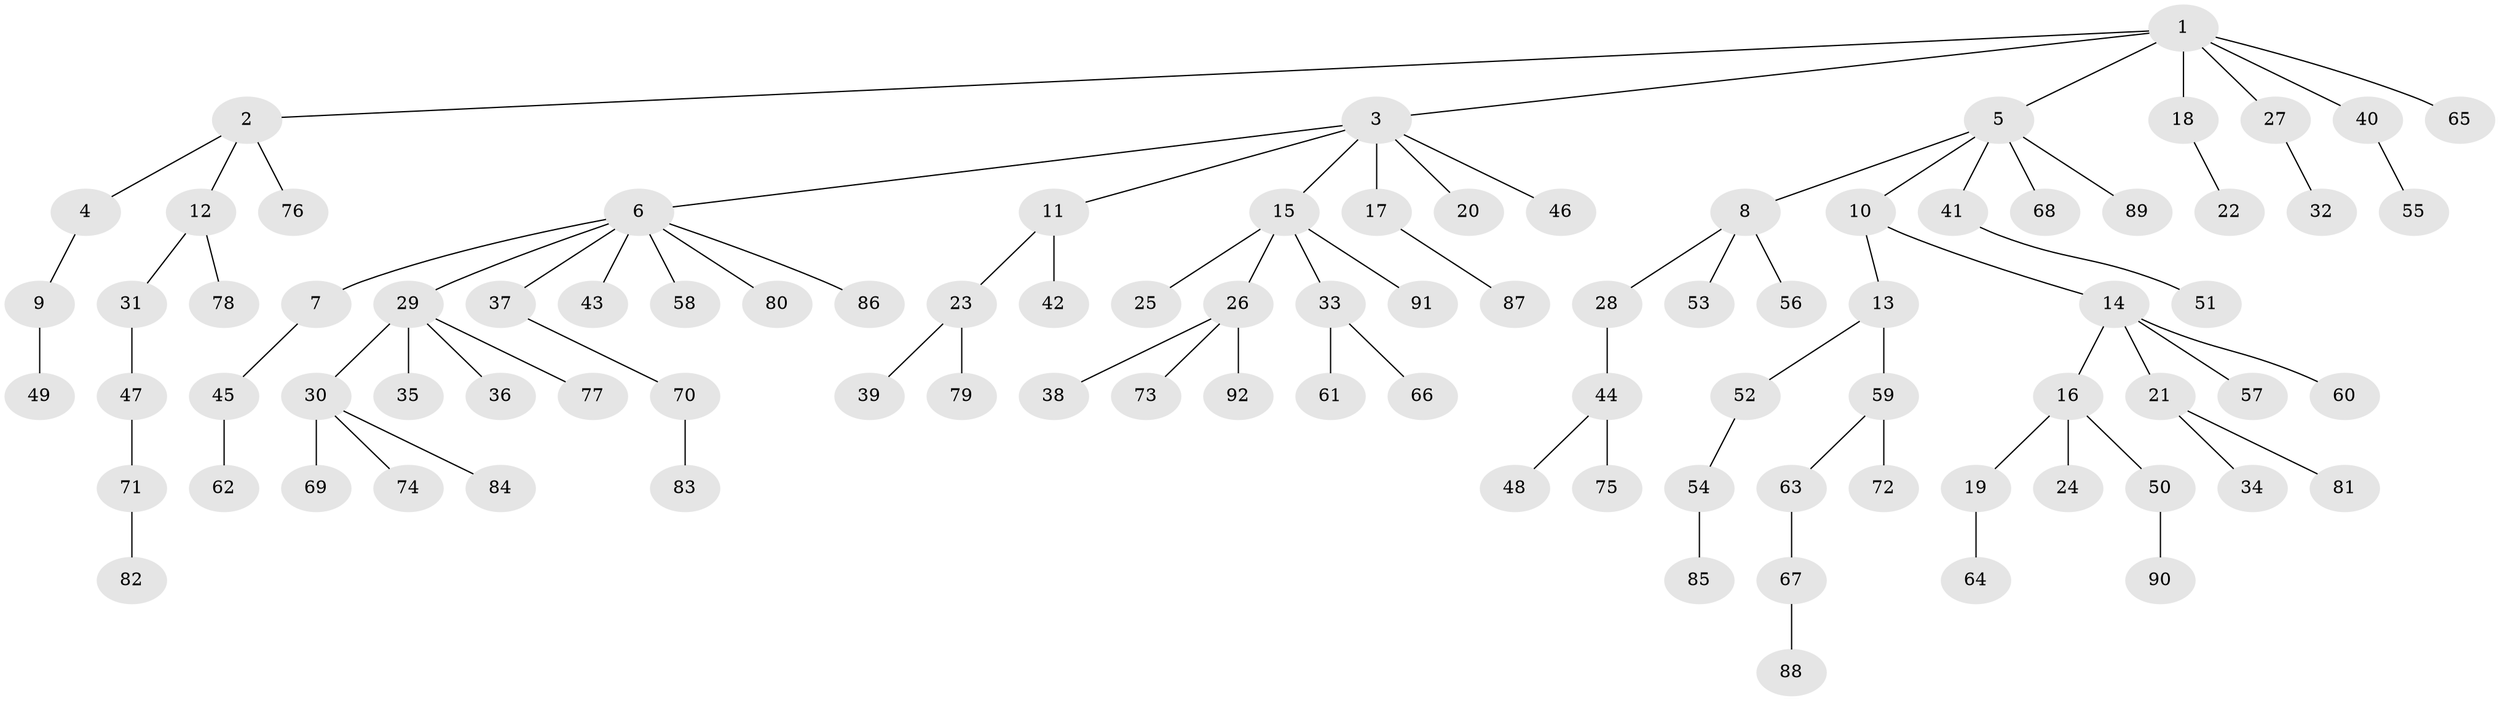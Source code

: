 // coarse degree distribution, {11: 0.015873015873015872, 3: 0.09523809523809523, 6: 0.015873015873015872, 2: 0.19047619047619047, 8: 0.015873015873015872, 4: 0.047619047619047616, 7: 0.015873015873015872, 1: 0.6031746031746031}
// Generated by graph-tools (version 1.1) at 2025/42/03/06/25 10:42:05]
// undirected, 92 vertices, 91 edges
graph export_dot {
graph [start="1"]
  node [color=gray90,style=filled];
  1;
  2;
  3;
  4;
  5;
  6;
  7;
  8;
  9;
  10;
  11;
  12;
  13;
  14;
  15;
  16;
  17;
  18;
  19;
  20;
  21;
  22;
  23;
  24;
  25;
  26;
  27;
  28;
  29;
  30;
  31;
  32;
  33;
  34;
  35;
  36;
  37;
  38;
  39;
  40;
  41;
  42;
  43;
  44;
  45;
  46;
  47;
  48;
  49;
  50;
  51;
  52;
  53;
  54;
  55;
  56;
  57;
  58;
  59;
  60;
  61;
  62;
  63;
  64;
  65;
  66;
  67;
  68;
  69;
  70;
  71;
  72;
  73;
  74;
  75;
  76;
  77;
  78;
  79;
  80;
  81;
  82;
  83;
  84;
  85;
  86;
  87;
  88;
  89;
  90;
  91;
  92;
  1 -- 2;
  1 -- 3;
  1 -- 5;
  1 -- 18;
  1 -- 27;
  1 -- 40;
  1 -- 65;
  2 -- 4;
  2 -- 12;
  2 -- 76;
  3 -- 6;
  3 -- 11;
  3 -- 15;
  3 -- 17;
  3 -- 20;
  3 -- 46;
  4 -- 9;
  5 -- 8;
  5 -- 10;
  5 -- 41;
  5 -- 68;
  5 -- 89;
  6 -- 7;
  6 -- 29;
  6 -- 37;
  6 -- 43;
  6 -- 58;
  6 -- 80;
  6 -- 86;
  7 -- 45;
  8 -- 28;
  8 -- 53;
  8 -- 56;
  9 -- 49;
  10 -- 13;
  10 -- 14;
  11 -- 23;
  11 -- 42;
  12 -- 31;
  12 -- 78;
  13 -- 52;
  13 -- 59;
  14 -- 16;
  14 -- 21;
  14 -- 57;
  14 -- 60;
  15 -- 25;
  15 -- 26;
  15 -- 33;
  15 -- 91;
  16 -- 19;
  16 -- 24;
  16 -- 50;
  17 -- 87;
  18 -- 22;
  19 -- 64;
  21 -- 34;
  21 -- 81;
  23 -- 39;
  23 -- 79;
  26 -- 38;
  26 -- 73;
  26 -- 92;
  27 -- 32;
  28 -- 44;
  29 -- 30;
  29 -- 35;
  29 -- 36;
  29 -- 77;
  30 -- 69;
  30 -- 74;
  30 -- 84;
  31 -- 47;
  33 -- 61;
  33 -- 66;
  37 -- 70;
  40 -- 55;
  41 -- 51;
  44 -- 48;
  44 -- 75;
  45 -- 62;
  47 -- 71;
  50 -- 90;
  52 -- 54;
  54 -- 85;
  59 -- 63;
  59 -- 72;
  63 -- 67;
  67 -- 88;
  70 -- 83;
  71 -- 82;
}
